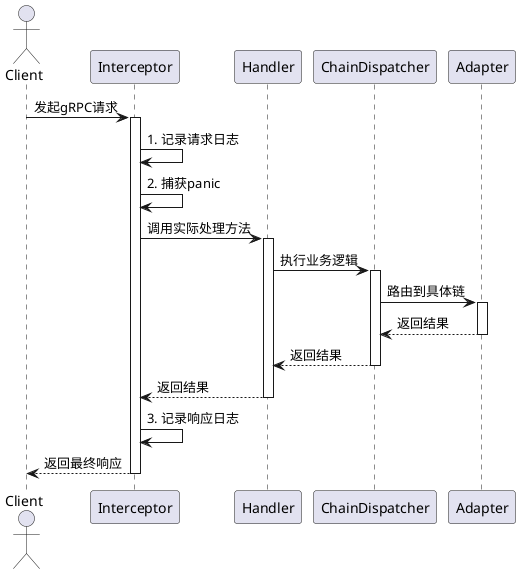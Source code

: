 @startuml
actor Client
participant Interceptor
participant Handler
participant ChainDispatcher
participant Adapter

Client -> Interceptor: 发起gRPC请求
activate Interceptor

Interceptor -> Interceptor: 1. 记录请求日志
Interceptor -> Interceptor: 2. 捕获panic
Interceptor -> Handler: 调用实际处理方法
activate Handler

Handler -> ChainDispatcher: 执行业务逻辑
activate ChainDispatcher

ChainDispatcher -> Adapter: 路由到具体链
activate Adapter

Adapter --> ChainDispatcher: 返回结果
deactivate Adapter

ChainDispatcher --> Handler: 返回结果
deactivate ChainDispatcher

Handler --> Interceptor: 返回结果
deactivate Handler

Interceptor -> Interceptor: 3. 记录响应日志
Interceptor --> Client: 返回最终响应
deactivate Interceptor
@enduml